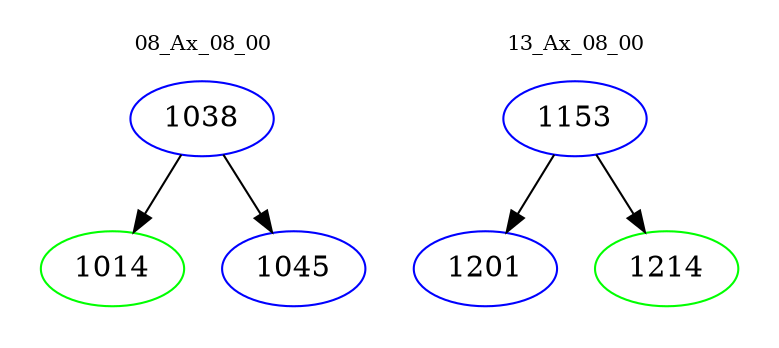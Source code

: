 digraph{
subgraph cluster_0 {
color = white
label = "08_Ax_08_00";
fontsize=10;
T0_1038 [label="1038", color="blue"]
T0_1038 -> T0_1014 [color="black"]
T0_1014 [label="1014", color="green"]
T0_1038 -> T0_1045 [color="black"]
T0_1045 [label="1045", color="blue"]
}
subgraph cluster_1 {
color = white
label = "13_Ax_08_00";
fontsize=10;
T1_1153 [label="1153", color="blue"]
T1_1153 -> T1_1201 [color="black"]
T1_1201 [label="1201", color="blue"]
T1_1153 -> T1_1214 [color="black"]
T1_1214 [label="1214", color="green"]
}
}
